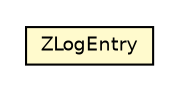 #!/usr/local/bin/dot
#
# Class diagram 
# Generated by UmlGraph version 4.6 (http://www.spinellis.gr/sw/umlgraph)
#

digraph G {
	edge [fontname="Helvetica",fontsize=10,labelfontname="Helvetica",labelfontsize=10];
	node [fontname="Helvetica",fontsize=10,shape=plaintext];
	// edu.umd.cs.piccolo.PerformanceLog.ZLogEntry
	c217 [label=<<table border="0" cellborder="1" cellspacing="0" cellpadding="2" port="p" bgcolor="lemonChiffon" href="./PerformanceLog.ZLogEntry.html">
		<tr><td><table border="0" cellspacing="0" cellpadding="1">
			<tr><td> ZLogEntry </td></tr>
		</table></td></tr>
		</table>>, fontname="Helvetica", fontcolor="black", fontsize=9.0];
}

